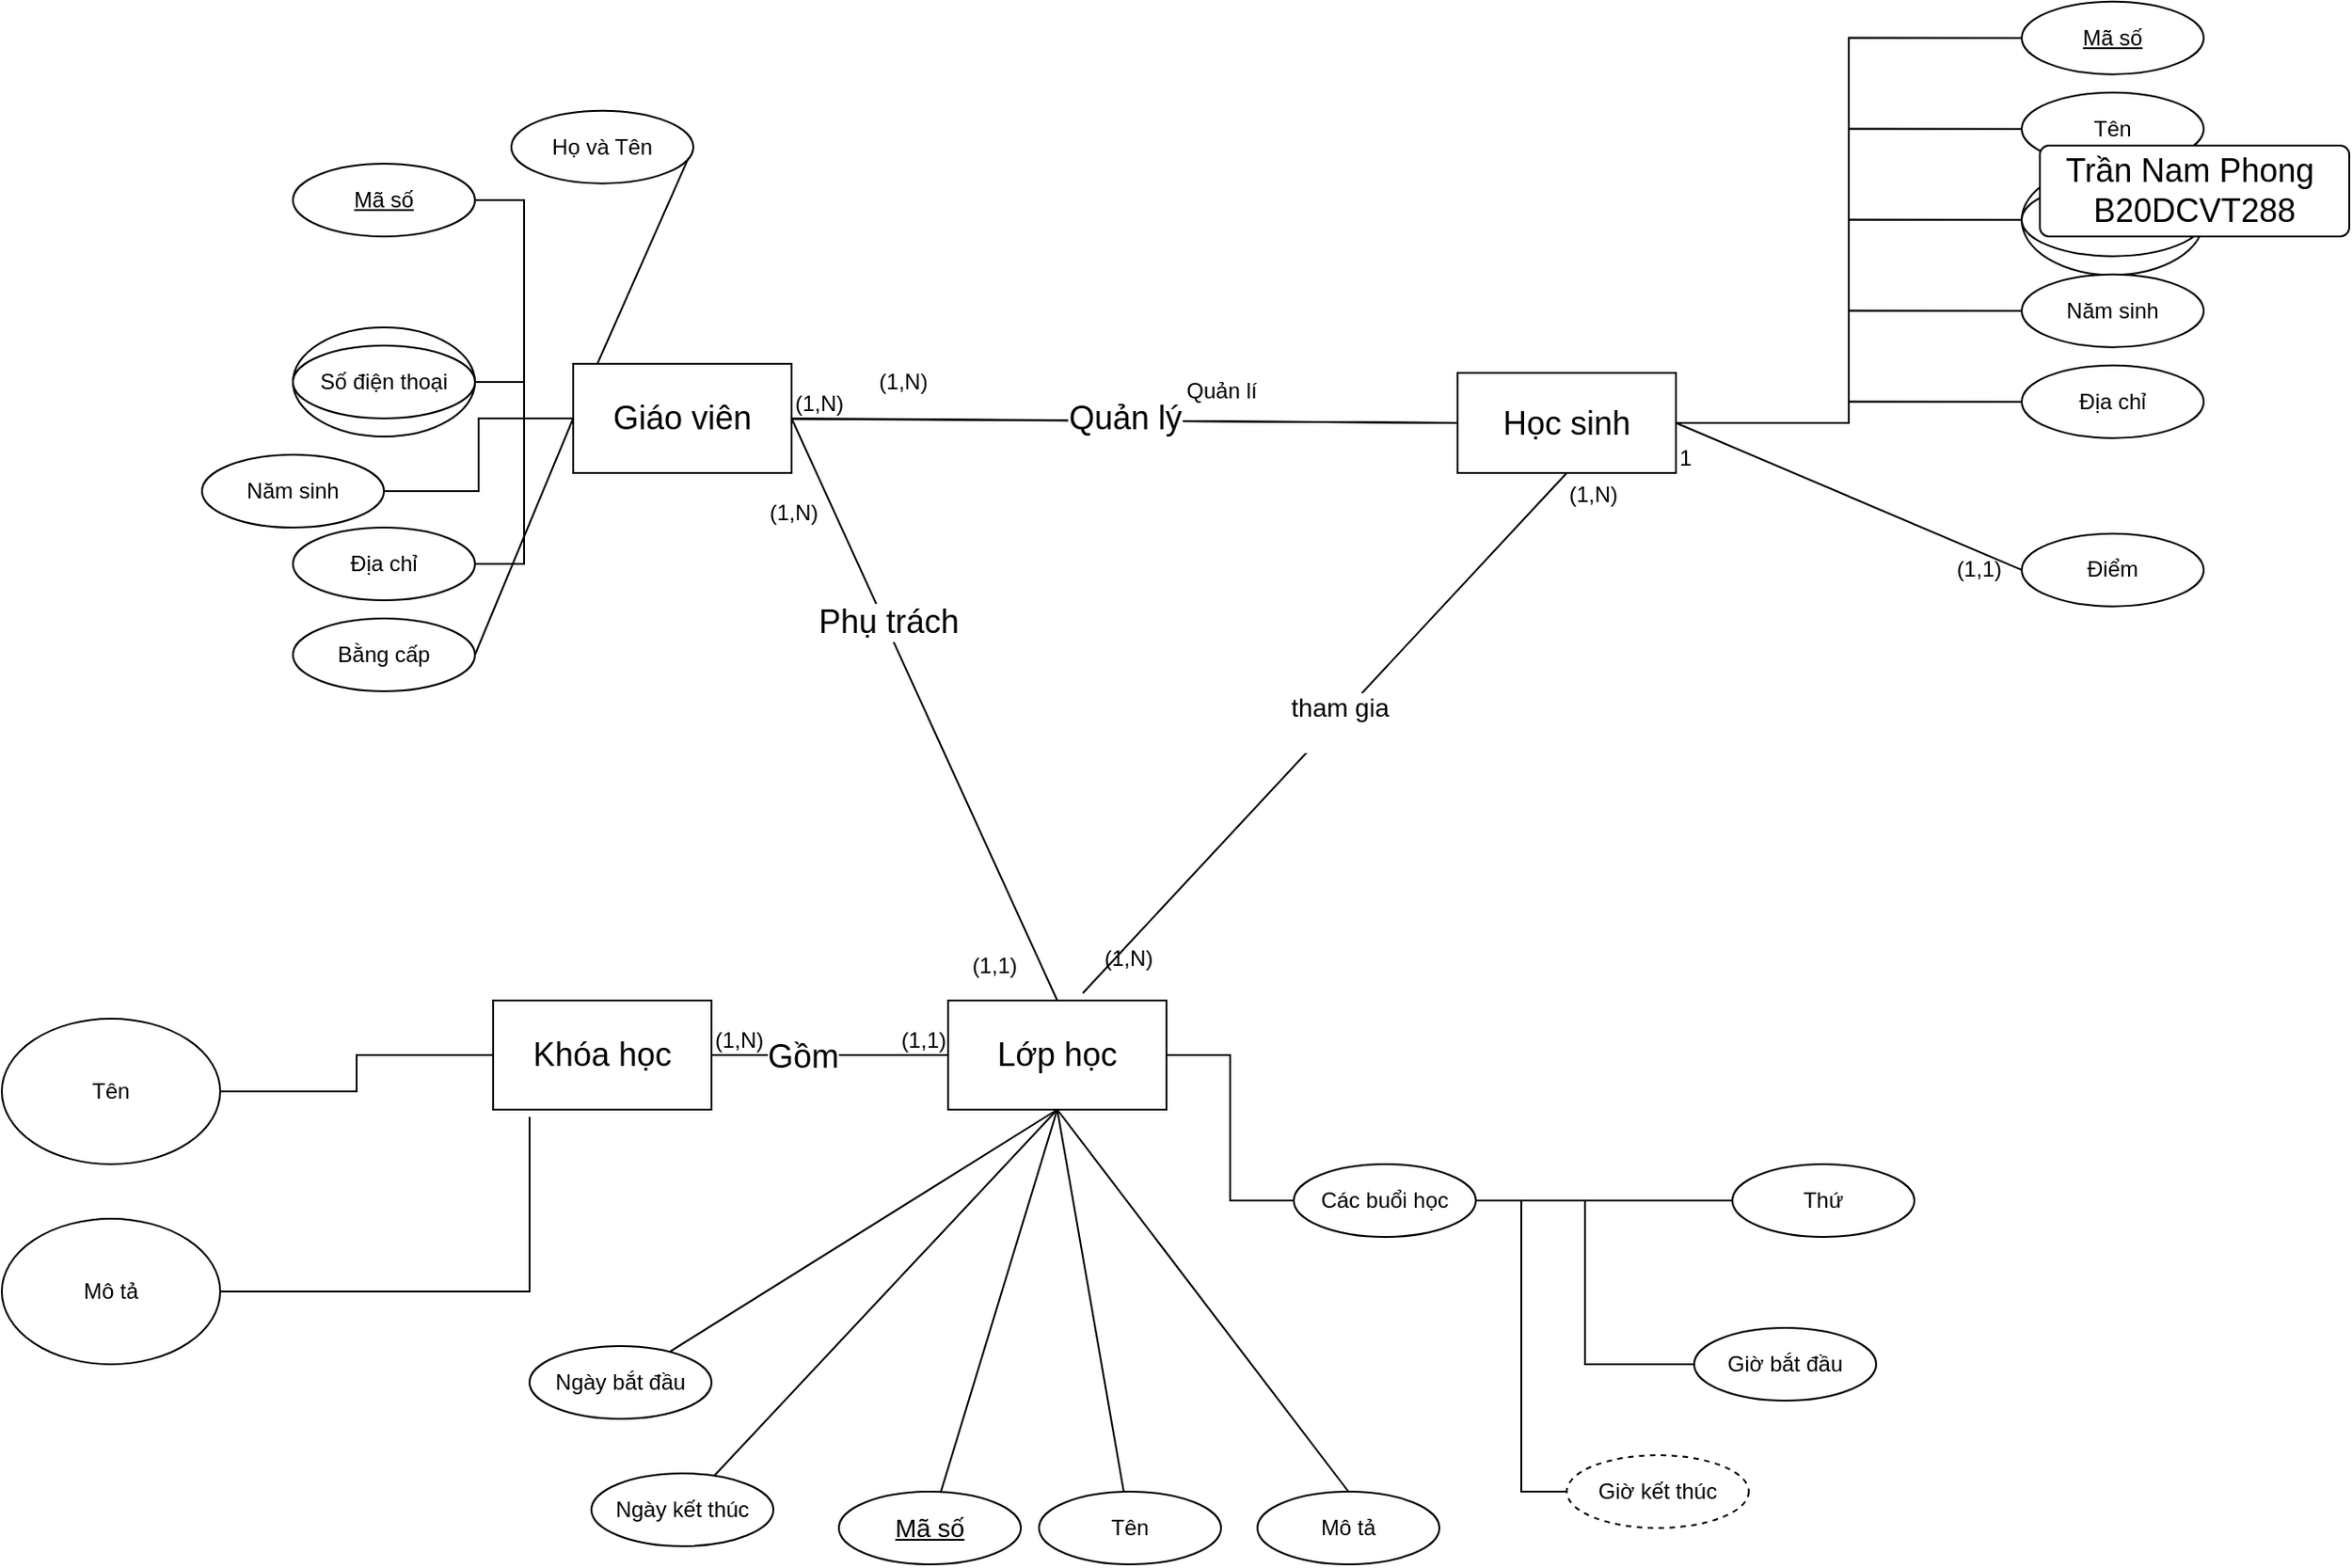 <mxfile version="21.2.9" type="github">
  <diagram name="Trang-1" id="vdjs2Y66wQAD1nvkVy92">
    <mxGraphModel dx="1313" dy="708" grid="1" gridSize="10" guides="1" tooltips="1" connect="1" arrows="1" fold="1" page="1" pageScale="1" pageWidth="827" pageHeight="1169" math="0" shadow="0">
      <root>
        <mxCell id="0" />
        <mxCell id="1" parent="0" />
        <mxCell id="_TY_uDhqN5zBfUsbwruv-29" value="" style="ellipse;whiteSpace=wrap;html=1;" vertex="1" parent="1">
          <mxGeometry x="1350" y="180.83" width="100" height="60.33" as="geometry" />
        </mxCell>
        <mxCell id="_TY_uDhqN5zBfUsbwruv-28" value="" style="ellipse;whiteSpace=wrap;html=1;" vertex="1" parent="1">
          <mxGeometry x="400" y="270" width="100" height="60" as="geometry" />
        </mxCell>
        <mxCell id="-m-niKMa6LhvtD6jWnJy-32" style="edgeStyle=orthogonalEdgeStyle;rounded=0;orthogonalLoop=1;jettySize=auto;html=1;exitX=0;exitY=0.5;exitDx=0;exitDy=0;entryX=1;entryY=0.5;entryDx=0;entryDy=0;endArrow=none;endFill=0;" parent="1" source="-m-niKMa6LhvtD6jWnJy-1" target="-m-niKMa6LhvtD6jWnJy-2" edge="1">
          <mxGeometry relative="1" as="geometry" />
        </mxCell>
        <mxCell id="-m-niKMa6LhvtD6jWnJy-33" style="rounded=0;orthogonalLoop=1;jettySize=auto;html=1;exitX=0;exitY=0.5;exitDx=0;exitDy=0;entryX=1;entryY=0.5;entryDx=0;entryDy=0;endArrow=none;endFill=0;" parent="1" source="-m-niKMa6LhvtD6jWnJy-1" target="-m-niKMa6LhvtD6jWnJy-3" edge="1">
          <mxGeometry relative="1" as="geometry" />
        </mxCell>
        <mxCell id="-m-niKMa6LhvtD6jWnJy-34" style="edgeStyle=orthogonalEdgeStyle;rounded=0;orthogonalLoop=1;jettySize=auto;html=1;exitX=0;exitY=0.5;exitDx=0;exitDy=0;entryX=1;entryY=0.5;entryDx=0;entryDy=0;endArrow=none;endFill=0;" parent="1" source="-m-niKMa6LhvtD6jWnJy-1" target="-m-niKMa6LhvtD6jWnJy-9" edge="1">
          <mxGeometry relative="1" as="geometry" />
        </mxCell>
        <mxCell id="-m-niKMa6LhvtD6jWnJy-35" style="edgeStyle=orthogonalEdgeStyle;rounded=0;orthogonalLoop=1;jettySize=auto;html=1;exitX=0;exitY=0.5;exitDx=0;exitDy=0;entryX=1;entryY=0.5;entryDx=0;entryDy=0;endArrow=none;endFill=0;" parent="1" source="-m-niKMa6LhvtD6jWnJy-1" target="-m-niKMa6LhvtD6jWnJy-12" edge="1">
          <mxGeometry relative="1" as="geometry" />
        </mxCell>
        <mxCell id="-m-niKMa6LhvtD6jWnJy-36" style="edgeStyle=orthogonalEdgeStyle;rounded=0;orthogonalLoop=1;jettySize=auto;html=1;exitX=0;exitY=0.5;exitDx=0;exitDy=0;entryX=1;entryY=0.5;entryDx=0;entryDy=0;endArrow=none;endFill=0;" parent="1" source="-m-niKMa6LhvtD6jWnJy-1" target="-m-niKMa6LhvtD6jWnJy-10" edge="1">
          <mxGeometry relative="1" as="geometry" />
        </mxCell>
        <mxCell id="-m-niKMa6LhvtD6jWnJy-37" style="rounded=0;orthogonalLoop=1;jettySize=auto;html=1;exitX=0;exitY=0.5;exitDx=0;exitDy=0;entryX=1;entryY=0.5;entryDx=0;entryDy=0;endArrow=none;endFill=0;" parent="1" source="-m-niKMa6LhvtD6jWnJy-1" target="-m-niKMa6LhvtD6jWnJy-11" edge="1">
          <mxGeometry relative="1" as="geometry" />
        </mxCell>
        <mxCell id="_TY_uDhqN5zBfUsbwruv-19" style="rounded=0;orthogonalLoop=1;jettySize=auto;html=1;entryX=0;entryY=0.5;entryDx=0;entryDy=0;endArrow=none;endFill=0;" edge="1" parent="1" source="-m-niKMa6LhvtD6jWnJy-1" target="-m-niKMa6LhvtD6jWnJy-48">
          <mxGeometry relative="1" as="geometry" />
        </mxCell>
        <mxCell id="-m-niKMa6LhvtD6jWnJy-1" value="&lt;font style=&quot;font-size: 18px;&quot;&gt;Giáo viên&lt;/font&gt;" style="rounded=0;whiteSpace=wrap;html=1;" parent="1" vertex="1">
          <mxGeometry x="554" y="290" width="120" height="60" as="geometry" />
        </mxCell>
        <mxCell id="-m-niKMa6LhvtD6jWnJy-2" value="&lt;u&gt;Mã số&lt;/u&gt;" style="ellipse;whiteSpace=wrap;html=1;" parent="1" vertex="1">
          <mxGeometry x="400" y="180" width="100" height="40" as="geometry" />
        </mxCell>
        <mxCell id="-m-niKMa6LhvtD6jWnJy-3" value="Họ và Tên" style="ellipse;whiteSpace=wrap;html=1;" parent="1" vertex="1">
          <mxGeometry x="520" y="150.83" width="100" height="40" as="geometry" />
        </mxCell>
        <mxCell id="-m-niKMa6LhvtD6jWnJy-9" value="Số điện thoại" style="ellipse;whiteSpace=wrap;html=1;" parent="1" vertex="1">
          <mxGeometry x="400" y="280" width="100" height="40" as="geometry" />
        </mxCell>
        <mxCell id="-m-niKMa6LhvtD6jWnJy-10" value="Địa chỉ" style="ellipse;whiteSpace=wrap;html=1;" parent="1" vertex="1">
          <mxGeometry x="400" y="380" width="100" height="40" as="geometry" />
        </mxCell>
        <mxCell id="-m-niKMa6LhvtD6jWnJy-11" value="Bằng cấp" style="ellipse;whiteSpace=wrap;html=1;" parent="1" vertex="1">
          <mxGeometry x="400" y="430" width="100" height="40" as="geometry" />
        </mxCell>
        <mxCell id="-m-niKMa6LhvtD6jWnJy-12" value="Năm sinh" style="ellipse;whiteSpace=wrap;html=1;" parent="1" vertex="1">
          <mxGeometry x="350" y="340" width="100" height="40" as="geometry" />
        </mxCell>
        <mxCell id="-m-niKMa6LhvtD6jWnJy-13" value="&lt;font style=&quot;font-size: 18px;&quot;&gt;Khóa học&lt;/font&gt;" style="rounded=0;whiteSpace=wrap;html=1;" parent="1" vertex="1">
          <mxGeometry x="510" y="640" width="120" height="60" as="geometry" />
        </mxCell>
        <mxCell id="-m-niKMa6LhvtD6jWnJy-14" value="&lt;span style=&quot;font-size: 14px;&quot;&gt;&lt;u&gt;Mã số&lt;/u&gt;&lt;/span&gt;" style="ellipse;whiteSpace=wrap;html=1;" parent="1" vertex="1">
          <mxGeometry x="700" y="910" width="100" height="40" as="geometry" />
        </mxCell>
        <mxCell id="-m-niKMa6LhvtD6jWnJy-15" value="Tên" style="ellipse;whiteSpace=wrap;html=1;" parent="1" vertex="1">
          <mxGeometry x="810" y="910" width="100" height="40" as="geometry" />
        </mxCell>
        <mxCell id="-m-niKMa6LhvtD6jWnJy-16" value="Mô tả" style="ellipse;whiteSpace=wrap;html=1;" parent="1" vertex="1">
          <mxGeometry x="930" y="910" width="100" height="40" as="geometry" />
        </mxCell>
        <mxCell id="-m-niKMa6LhvtD6jWnJy-39" style="rounded=0;orthogonalLoop=1;jettySize=auto;html=1;exitX=0.5;exitY=1;exitDx=0;exitDy=0;endArrow=none;endFill=0;" parent="1" source="-m-niKMa6LhvtD6jWnJy-23" target="-m-niKMa6LhvtD6jWnJy-14" edge="1">
          <mxGeometry relative="1" as="geometry" />
        </mxCell>
        <mxCell id="-m-niKMa6LhvtD6jWnJy-40" style="rounded=0;orthogonalLoop=1;jettySize=auto;html=1;exitX=0.5;exitY=1;exitDx=0;exitDy=0;endArrow=none;endFill=0;" parent="1" source="-m-niKMa6LhvtD6jWnJy-23" target="-m-niKMa6LhvtD6jWnJy-15" edge="1">
          <mxGeometry relative="1" as="geometry" />
        </mxCell>
        <mxCell id="-m-niKMa6LhvtD6jWnJy-41" style="rounded=0;orthogonalLoop=1;jettySize=auto;html=1;exitX=0.5;exitY=1;exitDx=0;exitDy=0;entryX=0.5;entryY=0;entryDx=0;entryDy=0;endArrow=none;endFill=0;" parent="1" source="-m-niKMa6LhvtD6jWnJy-23" target="-m-niKMa6LhvtD6jWnJy-16" edge="1">
          <mxGeometry relative="1" as="geometry" />
        </mxCell>
        <mxCell id="-m-niKMa6LhvtD6jWnJy-71" style="edgeStyle=orthogonalEdgeStyle;rounded=0;orthogonalLoop=1;jettySize=auto;html=1;exitX=1;exitY=0.5;exitDx=0;exitDy=0;entryX=0;entryY=0.5;entryDx=0;entryDy=0;endArrow=none;endFill=0;" parent="1" source="-m-niKMa6LhvtD6jWnJy-23" target="-m-niKMa6LhvtD6jWnJy-64" edge="1">
          <mxGeometry relative="1" as="geometry" />
        </mxCell>
        <mxCell id="-m-niKMa6LhvtD6jWnJy-23" value="&lt;font style=&quot;font-size: 18px;&quot;&gt;Lớp học&lt;/font&gt;" style="rounded=0;whiteSpace=wrap;html=1;" parent="1" vertex="1">
          <mxGeometry x="760" y="640" width="120" height="60" as="geometry" />
        </mxCell>
        <mxCell id="-m-niKMa6LhvtD6jWnJy-56" style="edgeStyle=orthogonalEdgeStyle;rounded=0;orthogonalLoop=1;jettySize=auto;html=1;exitX=1;exitY=0.5;exitDx=0;exitDy=0;entryX=0;entryY=0.5;entryDx=0;entryDy=0;endArrow=none;endFill=0;" parent="1" source="-m-niKMa6LhvtD6jWnJy-48" target="-m-niKMa6LhvtD6jWnJy-49" edge="1">
          <mxGeometry relative="1" as="geometry" />
        </mxCell>
        <mxCell id="-m-niKMa6LhvtD6jWnJy-57" style="edgeStyle=orthogonalEdgeStyle;rounded=0;orthogonalLoop=1;jettySize=auto;html=1;exitX=1;exitY=0.5;exitDx=0;exitDy=0;entryX=0;entryY=0.5;entryDx=0;entryDy=0;endArrow=none;endFill=0;" parent="1" source="-m-niKMa6LhvtD6jWnJy-48" target="-m-niKMa6LhvtD6jWnJy-50" edge="1">
          <mxGeometry relative="1" as="geometry" />
        </mxCell>
        <mxCell id="-m-niKMa6LhvtD6jWnJy-58" style="edgeStyle=orthogonalEdgeStyle;rounded=0;orthogonalLoop=1;jettySize=auto;html=1;exitX=1;exitY=0.5;exitDx=0;exitDy=0;entryX=0;entryY=0.5;entryDx=0;entryDy=0;endArrow=none;endFill=0;" parent="1" source="-m-niKMa6LhvtD6jWnJy-48" target="-m-niKMa6LhvtD6jWnJy-51" edge="1">
          <mxGeometry relative="1" as="geometry" />
        </mxCell>
        <mxCell id="-m-niKMa6LhvtD6jWnJy-59" style="edgeStyle=orthogonalEdgeStyle;rounded=0;orthogonalLoop=1;jettySize=auto;html=1;exitX=1;exitY=0.5;exitDx=0;exitDy=0;entryX=0;entryY=0.5;entryDx=0;entryDy=0;endArrow=none;endFill=0;" parent="1" source="-m-niKMa6LhvtD6jWnJy-48" target="-m-niKMa6LhvtD6jWnJy-54" edge="1">
          <mxGeometry relative="1" as="geometry" />
        </mxCell>
        <mxCell id="-m-niKMa6LhvtD6jWnJy-60" style="edgeStyle=orthogonalEdgeStyle;rounded=0;orthogonalLoop=1;jettySize=auto;html=1;exitX=1;exitY=0.5;exitDx=0;exitDy=0;entryX=0;entryY=0.5;entryDx=0;entryDy=0;endArrow=none;endFill=0;" parent="1" source="-m-niKMa6LhvtD6jWnJy-48" target="-m-niKMa6LhvtD6jWnJy-52" edge="1">
          <mxGeometry relative="1" as="geometry" />
        </mxCell>
        <mxCell id="-m-niKMa6LhvtD6jWnJy-48" value="&lt;font style=&quot;font-size: 18px;&quot;&gt;Học sinh&lt;/font&gt;" style="rounded=0;whiteSpace=wrap;html=1;" parent="1" vertex="1">
          <mxGeometry x="1040" y="295" width="120" height="55" as="geometry" />
        </mxCell>
        <mxCell id="-m-niKMa6LhvtD6jWnJy-49" value="&lt;u&gt;Mã số&lt;/u&gt;" style="ellipse;whiteSpace=wrap;html=1;" parent="1" vertex="1">
          <mxGeometry x="1350" y="90.83" width="100" height="40" as="geometry" />
        </mxCell>
        <mxCell id="-m-niKMa6LhvtD6jWnJy-50" value="Tên" style="ellipse;whiteSpace=wrap;html=1;" parent="1" vertex="1">
          <mxGeometry x="1350" y="140.83" width="100" height="40" as="geometry" />
        </mxCell>
        <mxCell id="-m-niKMa6LhvtD6jWnJy-51" value="Số điện thoại" style="ellipse;whiteSpace=wrap;html=1;" parent="1" vertex="1">
          <mxGeometry x="1350" y="190.83" width="100" height="40" as="geometry" />
        </mxCell>
        <mxCell id="-m-niKMa6LhvtD6jWnJy-52" value="Địa chỉ" style="ellipse;whiteSpace=wrap;html=1;" parent="1" vertex="1">
          <mxGeometry x="1350" y="290.83" width="100" height="40" as="geometry" />
        </mxCell>
        <mxCell id="-m-niKMa6LhvtD6jWnJy-53" value="Điểm" style="ellipse;whiteSpace=wrap;html=1;" parent="1" vertex="1">
          <mxGeometry x="1350" y="383.33" width="100" height="40" as="geometry" />
        </mxCell>
        <mxCell id="-m-niKMa6LhvtD6jWnJy-54" value="Năm sinh" style="ellipse;whiteSpace=wrap;html=1;" parent="1" vertex="1">
          <mxGeometry x="1350" y="240.83" width="100" height="40" as="geometry" />
        </mxCell>
        <mxCell id="-m-niKMa6LhvtD6jWnJy-68" style="edgeStyle=orthogonalEdgeStyle;rounded=0;orthogonalLoop=1;jettySize=auto;html=1;exitX=1;exitY=0.5;exitDx=0;exitDy=0;entryX=0;entryY=0.5;entryDx=0;entryDy=0;endArrow=none;endFill=0;" parent="1" source="-m-niKMa6LhvtD6jWnJy-64" target="-m-niKMa6LhvtD6jWnJy-65" edge="1">
          <mxGeometry relative="1" as="geometry" />
        </mxCell>
        <mxCell id="-m-niKMa6LhvtD6jWnJy-70" style="edgeStyle=orthogonalEdgeStyle;rounded=0;orthogonalLoop=1;jettySize=auto;html=1;exitX=1;exitY=0.5;exitDx=0;exitDy=0;entryX=0;entryY=0.5;entryDx=0;entryDy=0;endArrow=none;endFill=0;" parent="1" source="-m-niKMa6LhvtD6jWnJy-64" target="-m-niKMa6LhvtD6jWnJy-67" edge="1">
          <mxGeometry relative="1" as="geometry" />
        </mxCell>
        <mxCell id="-m-niKMa6LhvtD6jWnJy-64" value="Các buổi học" style="ellipse;whiteSpace=wrap;html=1;" parent="1" vertex="1">
          <mxGeometry x="950" y="730" width="100" height="40" as="geometry" />
        </mxCell>
        <mxCell id="-m-niKMa6LhvtD6jWnJy-65" value="Thứ" style="ellipse;whiteSpace=wrap;html=1;" parent="1" vertex="1">
          <mxGeometry x="1191" y="730" width="100" height="40" as="geometry" />
        </mxCell>
        <mxCell id="_TY_uDhqN5zBfUsbwruv-25" style="edgeStyle=orthogonalEdgeStyle;rounded=0;orthogonalLoop=1;jettySize=auto;html=1;entryX=1;entryY=0.5;entryDx=0;entryDy=0;endArrow=none;endFill=0;" edge="1" parent="1" source="-m-niKMa6LhvtD6jWnJy-66" target="-m-niKMa6LhvtD6jWnJy-64">
          <mxGeometry relative="1" as="geometry" />
        </mxCell>
        <mxCell id="-m-niKMa6LhvtD6jWnJy-66" value="Giờ bắt đầu" style="ellipse;whiteSpace=wrap;html=1;" parent="1" vertex="1">
          <mxGeometry x="1170" y="820" width="100" height="40" as="geometry" />
        </mxCell>
        <mxCell id="-m-niKMa6LhvtD6jWnJy-67" value="Giờ kết thúc" style="ellipse;whiteSpace=wrap;html=1;align=center;dashed=1;" parent="1" vertex="1">
          <mxGeometry x="1100" y="890" width="100" height="40" as="geometry" />
        </mxCell>
        <mxCell id="-m-niKMa6LhvtD6jWnJy-77" value="" style="endArrow=none;html=1;rounded=0;exitX=1;exitY=0.5;exitDx=0;exitDy=0;entryX=0.5;entryY=0;entryDx=0;entryDy=0;" parent="1" source="-m-niKMa6LhvtD6jWnJy-1" target="-m-niKMa6LhvtD6jWnJy-23" edge="1">
          <mxGeometry relative="1" as="geometry">
            <mxPoint x="670" y="590" as="sourcePoint" />
            <mxPoint x="830" y="590" as="targetPoint" />
          </mxGeometry>
        </mxCell>
        <mxCell id="-m-niKMa6LhvtD6jWnJy-78" value="(1,N)" style="resizable=0;html=1;whiteSpace=wrap;align=left;verticalAlign=bottom;" parent="-m-niKMa6LhvtD6jWnJy-77" connectable="0" vertex="1">
          <mxGeometry x="-1" relative="1" as="geometry">
            <mxPoint x="-14" y="60" as="offset" />
          </mxGeometry>
        </mxCell>
        <mxCell id="-m-niKMa6LhvtD6jWnJy-79" value="(1,1)" style="resizable=0;html=1;whiteSpace=wrap;align=right;verticalAlign=bottom;" parent="-m-niKMa6LhvtD6jWnJy-77" connectable="0" vertex="1">
          <mxGeometry x="1" relative="1" as="geometry">
            <mxPoint x="-20" y="-10" as="offset" />
          </mxGeometry>
        </mxCell>
        <mxCell id="-m-niKMa6LhvtD6jWnJy-83" value="&lt;font style=&quot;font-size: 18px;&quot;&gt;Phụ trách&lt;/font&gt;" style="edgeLabel;html=1;align=center;verticalAlign=middle;resizable=0;points=[];" parent="-m-niKMa6LhvtD6jWnJy-77" vertex="1" connectable="0">
          <mxGeometry x="-0.298" y="2" relative="1" as="geometry">
            <mxPoint as="offset" />
          </mxGeometry>
        </mxCell>
        <mxCell id="-m-niKMa6LhvtD6jWnJy-80" value="" style="endArrow=none;html=1;rounded=0;exitX=1;exitY=0.5;exitDx=0;exitDy=0;" parent="1" source="-m-niKMa6LhvtD6jWnJy-13" target="-m-niKMa6LhvtD6jWnJy-23" edge="1">
          <mxGeometry relative="1" as="geometry">
            <mxPoint x="670" y="590" as="sourcePoint" />
            <mxPoint x="830" y="590" as="targetPoint" />
          </mxGeometry>
        </mxCell>
        <mxCell id="-m-niKMa6LhvtD6jWnJy-81" value="(1,N)" style="resizable=0;html=1;whiteSpace=wrap;align=left;verticalAlign=bottom;" parent="-m-niKMa6LhvtD6jWnJy-80" connectable="0" vertex="1">
          <mxGeometry x="-1" relative="1" as="geometry" />
        </mxCell>
        <mxCell id="-m-niKMa6LhvtD6jWnJy-82" value="(1,1)" style="resizable=0;html=1;whiteSpace=wrap;align=right;verticalAlign=bottom;" parent="-m-niKMa6LhvtD6jWnJy-80" connectable="0" vertex="1">
          <mxGeometry x="1" relative="1" as="geometry" />
        </mxCell>
        <mxCell id="-m-niKMa6LhvtD6jWnJy-84" value="&lt;font style=&quot;font-size: 18px;&quot;&gt;Gồm&lt;/font&gt;" style="edgeLabel;html=1;align=center;verticalAlign=middle;resizable=0;points=[];" parent="-m-niKMa6LhvtD6jWnJy-80" vertex="1" connectable="0">
          <mxGeometry x="-0.228" y="-1" relative="1" as="geometry">
            <mxPoint as="offset" />
          </mxGeometry>
        </mxCell>
        <mxCell id="-m-niKMa6LhvtD6jWnJy-86" value="" style="endArrow=none;html=1;rounded=0;entryX=0.5;entryY=1;entryDx=0;entryDy=0;exitX=0.617;exitY=-0.067;exitDx=0;exitDy=0;exitPerimeter=0;" parent="1" target="-m-niKMa6LhvtD6jWnJy-48" edge="1" source="-m-niKMa6LhvtD6jWnJy-23">
          <mxGeometry relative="1" as="geometry">
            <mxPoint x="820" y="640" as="sourcePoint" />
            <mxPoint x="1500" y="400" as="targetPoint" />
          </mxGeometry>
        </mxCell>
        <mxCell id="-m-niKMa6LhvtD6jWnJy-87" value="(1,N)" style="resizable=0;html=1;whiteSpace=wrap;align=left;verticalAlign=bottom;" parent="-m-niKMa6LhvtD6jWnJy-86" connectable="0" vertex="1">
          <mxGeometry x="-1" relative="1" as="geometry">
            <mxPoint x="10" y="-10" as="offset" />
          </mxGeometry>
        </mxCell>
        <mxCell id="-m-niKMa6LhvtD6jWnJy-88" value="(1,N)" style="resizable=0;html=1;whiteSpace=wrap;align=right;verticalAlign=bottom;" parent="-m-niKMa6LhvtD6jWnJy-86" connectable="0" vertex="1">
          <mxGeometry x="1" relative="1" as="geometry">
            <mxPoint x="30" y="20" as="offset" />
          </mxGeometry>
        </mxCell>
        <mxCell id="-m-niKMa6LhvtD6jWnJy-89" value="&lt;font style=&quot;font-size: 14px;&quot;&gt;tham gia&lt;br&gt;&lt;br&gt;&lt;/font&gt;" style="edgeLabel;html=1;align=center;verticalAlign=middle;resizable=0;points=[];" parent="-m-niKMa6LhvtD6jWnJy-86" vertex="1" connectable="0">
          <mxGeometry x="0.049" y="-2" relative="1" as="geometry">
            <mxPoint as="offset" />
          </mxGeometry>
        </mxCell>
        <mxCell id="-m-niKMa6LhvtD6jWnJy-93" value="" style="endArrow=none;html=1;rounded=0;exitX=1;exitY=0.5;exitDx=0;exitDy=0;entryX=0;entryY=0.5;entryDx=0;entryDy=0;" parent="1" source="-m-niKMa6LhvtD6jWnJy-48" target="-m-niKMa6LhvtD6jWnJy-53" edge="1">
          <mxGeometry relative="1" as="geometry">
            <mxPoint x="1170" y="370.83" as="sourcePoint" />
            <mxPoint x="1330" y="370.83" as="targetPoint" />
          </mxGeometry>
        </mxCell>
        <mxCell id="-m-niKMa6LhvtD6jWnJy-94" value="1" style="resizable=0;html=1;whiteSpace=wrap;align=left;verticalAlign=bottom;" parent="-m-niKMa6LhvtD6jWnJy-93" connectable="0" vertex="1">
          <mxGeometry x="-1" relative="1" as="geometry">
            <mxPoint y="28" as="offset" />
          </mxGeometry>
        </mxCell>
        <mxCell id="-m-niKMa6LhvtD6jWnJy-95" value="(1,1)" style="resizable=0;html=1;whiteSpace=wrap;align=right;verticalAlign=bottom;" parent="-m-niKMa6LhvtD6jWnJy-93" connectable="0" vertex="1">
          <mxGeometry x="1" relative="1" as="geometry">
            <mxPoint x="-10" y="8" as="offset" />
          </mxGeometry>
        </mxCell>
        <mxCell id="_TY_uDhqN5zBfUsbwruv-6" style="edgeStyle=orthogonalEdgeStyle;rounded=0;orthogonalLoop=1;jettySize=auto;html=1;entryX=0;entryY=0;entryDx=0;entryDy=0;endArrow=none;endFill=0;" edge="1" parent="1" source="_TY_uDhqN5zBfUsbwruv-1" target="-m-niKMa6LhvtD6jWnJy-13">
          <mxGeometry relative="1" as="geometry">
            <Array as="points">
              <mxPoint x="520" y="585" />
              <mxPoint x="520" y="640" />
            </Array>
          </mxGeometry>
        </mxCell>
        <mxCell id="-m-niKMa6LhvtD6jWnJy-96" value="&lt;font style=&quot;font-size: 18px;&quot;&gt;Trần Nam Phong&amp;nbsp;&lt;br&gt;B20DCVT288&lt;/font&gt;" style="rounded=1;arcSize=10;whiteSpace=wrap;html=1;align=center;" vertex="1" parent="1">
          <mxGeometry x="1360" y="170" width="170" height="50" as="geometry" />
        </mxCell>
        <mxCell id="WvYnCzxHNMJH8QfInhcj-1" value="" style="endArrow=none;html=1;rounded=0;exitX=1;exitY=0.5;exitDx=0;exitDy=0;entryX=0;entryY=0.5;entryDx=0;entryDy=0;" edge="1" parent="1" source="-m-niKMa6LhvtD6jWnJy-1" target="-m-niKMa6LhvtD6jWnJy-48">
          <mxGeometry relative="1" as="geometry">
            <mxPoint x="840" y="360" as="sourcePoint" />
            <mxPoint x="1000" y="360" as="targetPoint" />
          </mxGeometry>
        </mxCell>
        <mxCell id="WvYnCzxHNMJH8QfInhcj-2" value="(1,N)" style="resizable=0;html=1;whiteSpace=wrap;align=left;verticalAlign=bottom;" connectable="0" vertex="1" parent="WvYnCzxHNMJH8QfInhcj-1">
          <mxGeometry x="-1" relative="1" as="geometry" />
        </mxCell>
        <mxCell id="WvYnCzxHNMJH8QfInhcj-4" value="&lt;font style=&quot;font-size: 18px;&quot;&gt;Quản lý&lt;/font&gt;" style="edgeLabel;html=1;align=center;verticalAlign=middle;resizable=0;points=[];" connectable="0" vertex="1" parent="WvYnCzxHNMJH8QfInhcj-1">
          <mxGeometry x="-0.004" y="1" relative="1" as="geometry">
            <mxPoint as="offset" />
          </mxGeometry>
        </mxCell>
        <mxCell id="_TY_uDhqN5zBfUsbwruv-7" style="edgeStyle=orthogonalEdgeStyle;rounded=0;orthogonalLoop=1;jettySize=auto;html=1;entryX=0;entryY=0.5;entryDx=0;entryDy=0;endArrow=none;endFill=0;" edge="1" parent="1" source="_TY_uDhqN5zBfUsbwruv-3" target="-m-niKMa6LhvtD6jWnJy-13">
          <mxGeometry relative="1" as="geometry" />
        </mxCell>
        <mxCell id="_TY_uDhqN5zBfUsbwruv-3" value="Tên" style="ellipse;whiteSpace=wrap;html=1;" vertex="1" parent="1">
          <mxGeometry x="240" y="650" width="120" height="80" as="geometry" />
        </mxCell>
        <mxCell id="_TY_uDhqN5zBfUsbwruv-8" style="edgeStyle=orthogonalEdgeStyle;rounded=0;orthogonalLoop=1;jettySize=auto;html=1;entryX=0.167;entryY=1.067;entryDx=0;entryDy=0;entryPerimeter=0;endArrow=none;endFill=0;" edge="1" parent="1" source="_TY_uDhqN5zBfUsbwruv-4" target="-m-niKMa6LhvtD6jWnJy-13">
          <mxGeometry relative="1" as="geometry" />
        </mxCell>
        <mxCell id="_TY_uDhqN5zBfUsbwruv-4" value="Mô tả" style="ellipse;whiteSpace=wrap;html=1;" vertex="1" parent="1">
          <mxGeometry x="240" y="760" width="120" height="80" as="geometry" />
        </mxCell>
        <mxCell id="_TY_uDhqN5zBfUsbwruv-13" style="rounded=0;orthogonalLoop=1;jettySize=auto;html=1;entryX=0.5;entryY=1;entryDx=0;entryDy=0;endArrow=none;endFill=0;" edge="1" parent="1" source="_TY_uDhqN5zBfUsbwruv-11" target="-m-niKMa6LhvtD6jWnJy-23">
          <mxGeometry relative="1" as="geometry">
            <mxPoint x="760" y="850" as="targetPoint" />
          </mxGeometry>
        </mxCell>
        <mxCell id="_TY_uDhqN5zBfUsbwruv-11" value="Ngày bắt đầu" style="ellipse;whiteSpace=wrap;html=1;" vertex="1" parent="1">
          <mxGeometry x="530" y="830" width="100" height="40" as="geometry" />
        </mxCell>
        <mxCell id="_TY_uDhqN5zBfUsbwruv-14" style="rounded=0;orthogonalLoop=1;jettySize=auto;html=1;entryX=0.5;entryY=1;entryDx=0;entryDy=0;endArrow=none;endFill=0;" edge="1" parent="1" source="_TY_uDhqN5zBfUsbwruv-12" target="-m-niKMa6LhvtD6jWnJy-23">
          <mxGeometry relative="1" as="geometry">
            <mxPoint x="680" y="800" as="targetPoint" />
          </mxGeometry>
        </mxCell>
        <mxCell id="_TY_uDhqN5zBfUsbwruv-12" value="Ngày kết thúc" style="ellipse;whiteSpace=wrap;html=1;" vertex="1" parent="1">
          <mxGeometry x="564" y="900" width="100" height="40" as="geometry" />
        </mxCell>
        <mxCell id="_TY_uDhqN5zBfUsbwruv-20" value="Quản lí" style="text;html=1;align=center;verticalAlign=middle;resizable=0;points=[];autosize=1;strokeColor=none;fillColor=none;" vertex="1" parent="1">
          <mxGeometry x="880" y="290" width="60" height="30" as="geometry" />
        </mxCell>
        <mxCell id="_TY_uDhqN5zBfUsbwruv-22" value="(1,N)" style="text;html=1;align=center;verticalAlign=middle;resizable=0;points=[];autosize=1;strokeColor=none;fillColor=none;" vertex="1" parent="1">
          <mxGeometry x="710" y="285" width="50" height="30" as="geometry" />
        </mxCell>
      </root>
    </mxGraphModel>
  </diagram>
</mxfile>
